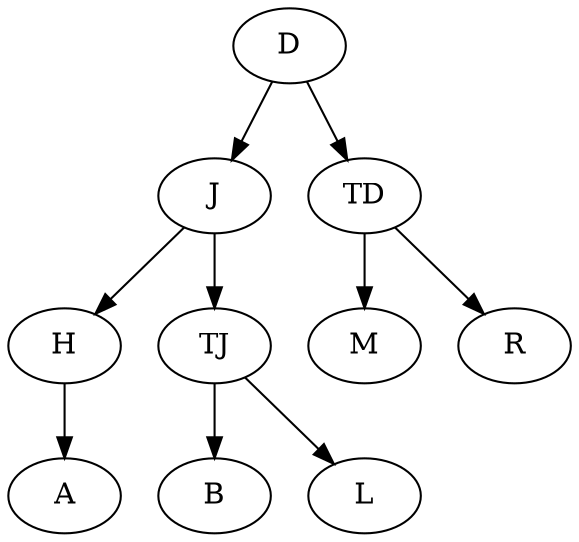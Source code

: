 digraph {
    D -> J;
    D -> TD;

    J -> H;
    J -> TJ;
    H -> A;
    TJ -> B;
    TJ -> L;

    TD -> M;
    TD -> R;
}
